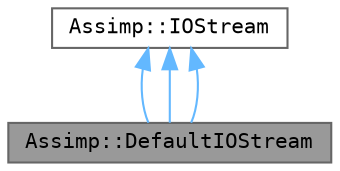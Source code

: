 digraph "Assimp::DefaultIOStream"
{
 // LATEX_PDF_SIZE
  bgcolor="transparent";
  edge [fontname=Terminal,fontsize=10,labelfontname=Helvetica,labelfontsize=10];
  node [fontname=Terminal,fontsize=10,shape=box,height=0.2,width=0.4];
  Node1 [label="Assimp::DefaultIOStream",height=0.2,width=0.4,color="gray40", fillcolor="grey60", style="filled", fontcolor="black",tooltip="Default IO implementation, use standard IO operations."];
  Node2 -> Node1 [dir="back",color="steelblue1",style="solid"];
  Node2 [label="Assimp::IOStream",height=0.2,width=0.4,color="gray40", fillcolor="white", style="filled",URL="$class_assimp_1_1_i_o_stream.html",tooltip="CPP-API: Class to handle file I/O for C++."];
  Node2 -> Node1 [dir="back",color="steelblue1",style="solid"];
  Node2 -> Node1 [dir="back",color="steelblue1",style="solid"];
}
